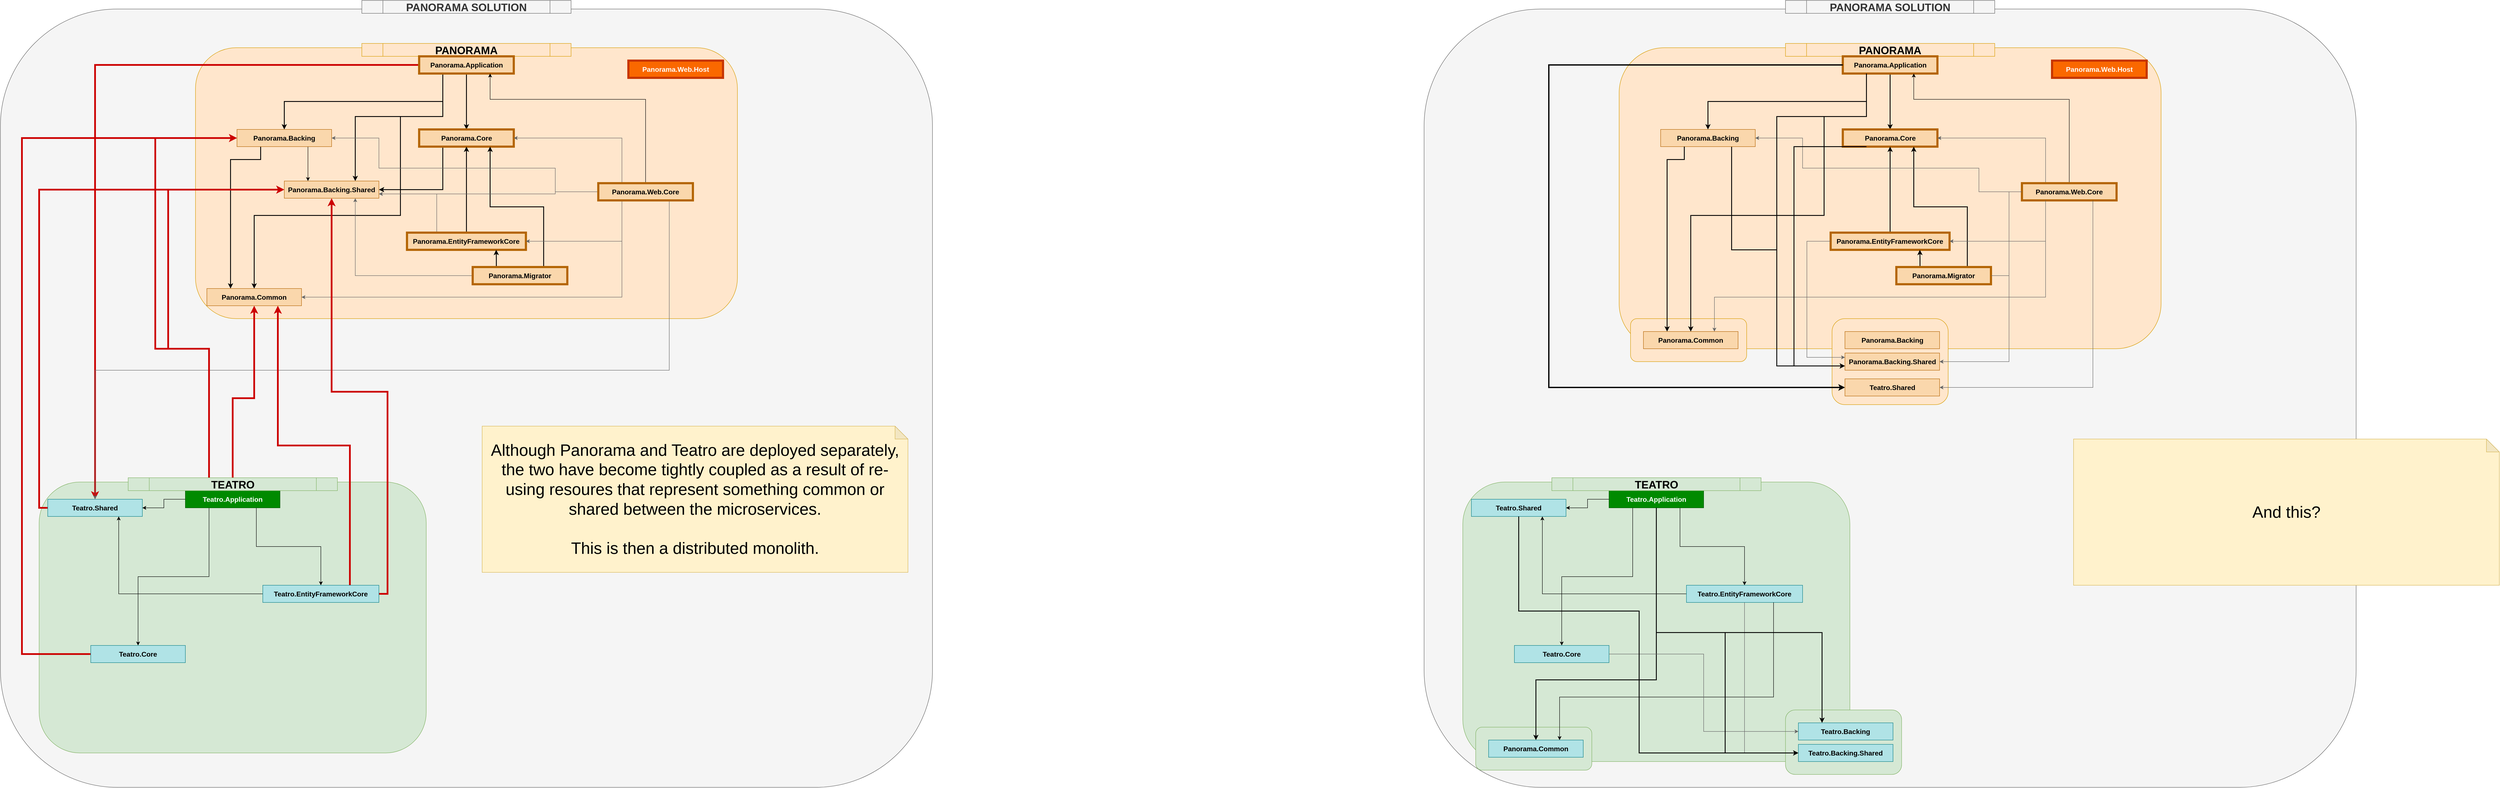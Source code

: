 <mxfile version="24.7.8">
  <diagram name="Page-1" id="P96NprGeWkTExEDmWorL">
    <mxGraphModel dx="1559" dy="1726" grid="1" gridSize="10" guides="1" tooltips="1" connect="1" arrows="1" fold="1" page="1" pageScale="1" pageWidth="1100" pageHeight="850" math="0" shadow="0">
      <root>
        <mxCell id="0" />
        <mxCell id="1" parent="0" />
        <mxCell id="_yPecB4wTw0sVIpXlPJB-9" value="" style="rounded=1;whiteSpace=wrap;html=1;fillColor=#f5f5f5;fontColor=#333333;strokeColor=#666666;" vertex="1" parent="1">
          <mxGeometry x="10" width="2167.02" height="1810" as="geometry" />
        </mxCell>
        <mxCell id="_yPecB4wTw0sVIpXlPJB-10" value="PANORAMA SOLUTION" style="shape=process;whiteSpace=wrap;html=1;backgroundOutline=1;fillColor=#f5f5f5;fontColor=#333333;strokeColor=#666666;fontStyle=1;fontSize=25;" vertex="1" parent="1">
          <mxGeometry x="850.26" y="-20" width="486.49" height="30" as="geometry" />
        </mxCell>
        <mxCell id="_yPecB4wTw0sVIpXlPJB-11" value="" style="rounded=1;whiteSpace=wrap;html=1;fillColor=#ffe6cc;strokeColor=#d79b00;" vertex="1" parent="1">
          <mxGeometry x="463.51" y="90" width="1260" height="630" as="geometry" />
        </mxCell>
        <mxCell id="_yPecB4wTw0sVIpXlPJB-12" value="" style="rounded=1;whiteSpace=wrap;html=1;fillColor=#d5e8d4;strokeColor=#82b366;" vertex="1" parent="1">
          <mxGeometry x="100" y="1100" width="900" height="630" as="geometry" />
        </mxCell>
        <mxCell id="_yPecB4wTw0sVIpXlPJB-14" value="PANORAMA" style="shape=process;whiteSpace=wrap;html=1;backgroundOutline=1;fillColor=#ffe6cc;strokeColor=#d79b00;fontStyle=1;fontSize=25;" vertex="1" parent="1">
          <mxGeometry x="850.26" y="80" width="486.49" height="30" as="geometry" />
        </mxCell>
        <mxCell id="_yPecB4wTw0sVIpXlPJB-24" style="edgeStyle=orthogonalEdgeStyle;rounded=0;orthogonalLoop=1;jettySize=auto;html=1;exitX=0.25;exitY=1;exitDx=0;exitDy=0;entryX=0.5;entryY=0;entryDx=0;entryDy=0;strokeWidth=2;" edge="1" parent="1" source="_yPecB4wTw0sVIpXlPJB-15" target="_yPecB4wTw0sVIpXlPJB-16">
          <mxGeometry relative="1" as="geometry" />
        </mxCell>
        <mxCell id="_yPecB4wTw0sVIpXlPJB-25" style="edgeStyle=orthogonalEdgeStyle;rounded=0;orthogonalLoop=1;jettySize=auto;html=1;exitX=0.25;exitY=1;exitDx=0;exitDy=0;entryX=0.75;entryY=0;entryDx=0;entryDy=0;strokeWidth=2;" edge="1" parent="1" source="_yPecB4wTw0sVIpXlPJB-15" target="_yPecB4wTw0sVIpXlPJB-17">
          <mxGeometry relative="1" as="geometry">
            <Array as="points">
              <mxPoint x="1039" y="250" />
              <mxPoint x="835" y="250" />
            </Array>
          </mxGeometry>
        </mxCell>
        <mxCell id="_yPecB4wTw0sVIpXlPJB-26" style="edgeStyle=orthogonalEdgeStyle;rounded=0;orthogonalLoop=1;jettySize=auto;html=1;exitX=0.5;exitY=1;exitDx=0;exitDy=0;strokeWidth=2;" edge="1" parent="1" source="_yPecB4wTw0sVIpXlPJB-15" target="_yPecB4wTw0sVIpXlPJB-19">
          <mxGeometry relative="1" as="geometry" />
        </mxCell>
        <mxCell id="_yPecB4wTw0sVIpXlPJB-27" style="edgeStyle=orthogonalEdgeStyle;rounded=0;orthogonalLoop=1;jettySize=auto;html=1;exitX=0.25;exitY=1;exitDx=0;exitDy=0;strokeWidth=2;" edge="1" parent="1" source="_yPecB4wTw0sVIpXlPJB-15" target="_yPecB4wTw0sVIpXlPJB-18">
          <mxGeometry relative="1" as="geometry">
            <Array as="points">
              <mxPoint x="1039" y="250" />
              <mxPoint x="940" y="250" />
              <mxPoint x="940" y="480" />
              <mxPoint x="600" y="480" />
            </Array>
          </mxGeometry>
        </mxCell>
        <mxCell id="_yPecB4wTw0sVIpXlPJB-34" style="edgeStyle=orthogonalEdgeStyle;rounded=0;orthogonalLoop=1;jettySize=auto;html=1;exitX=0;exitY=0.5;exitDx=0;exitDy=0;entryX=0.5;entryY=0;entryDx=0;entryDy=0;strokeColor=#CC0000;strokeWidth=4;" edge="1" parent="1" source="_yPecB4wTw0sVIpXlPJB-15" target="_yPecB4wTw0sVIpXlPJB-30">
          <mxGeometry relative="1" as="geometry" />
        </mxCell>
        <mxCell id="_yPecB4wTw0sVIpXlPJB-15" value="Panorama.Application" style="rounded=0;whiteSpace=wrap;html=1;fillColor=#fad7ac;strokeColor=#b46504;fontSize=16;fontStyle=1;strokeWidth=5;" vertex="1" parent="1">
          <mxGeometry x="983.51" y="110" width="220" height="40" as="geometry" />
        </mxCell>
        <mxCell id="_yPecB4wTw0sVIpXlPJB-35" style="edgeStyle=orthogonalEdgeStyle;rounded=0;orthogonalLoop=1;jettySize=auto;html=1;exitX=0.75;exitY=1;exitDx=0;exitDy=0;entryX=0.25;entryY=0;entryDx=0;entryDy=0;" edge="1" parent="1" source="_yPecB4wTw0sVIpXlPJB-16" target="_yPecB4wTw0sVIpXlPJB-17">
          <mxGeometry relative="1" as="geometry" />
        </mxCell>
        <mxCell id="_yPecB4wTw0sVIpXlPJB-36" style="edgeStyle=orthogonalEdgeStyle;rounded=0;orthogonalLoop=1;jettySize=auto;html=1;exitX=0.25;exitY=1;exitDx=0;exitDy=0;entryX=0.25;entryY=0;entryDx=0;entryDy=0;strokeWidth=2;" edge="1" parent="1" source="_yPecB4wTw0sVIpXlPJB-16" target="_yPecB4wTw0sVIpXlPJB-18">
          <mxGeometry relative="1" as="geometry">
            <Array as="points">
              <mxPoint x="615" y="350" />
              <mxPoint x="545" y="350" />
            </Array>
          </mxGeometry>
        </mxCell>
        <mxCell id="_yPecB4wTw0sVIpXlPJB-16" value="Panorama.Backing" style="rounded=0;whiteSpace=wrap;html=1;fillColor=#fad7ac;strokeColor=#b46504;fontSize=16;fontStyle=1" vertex="1" parent="1">
          <mxGeometry x="560" y="280" width="220" height="40" as="geometry" />
        </mxCell>
        <mxCell id="_yPecB4wTw0sVIpXlPJB-17" value="Panorama.Backing.Shared" style="rounded=0;whiteSpace=wrap;html=1;fillColor=#fad7ac;strokeColor=#b46504;fontSize=16;fontStyle=1" vertex="1" parent="1">
          <mxGeometry x="670" y="400" width="220" height="40" as="geometry" />
        </mxCell>
        <mxCell id="_yPecB4wTw0sVIpXlPJB-18" value="Panorama.Common" style="rounded=0;whiteSpace=wrap;html=1;fillColor=#fad7ac;strokeColor=#b46504;fontSize=16;fontStyle=1" vertex="1" parent="1">
          <mxGeometry x="490" y="650" width="220" height="40" as="geometry" />
        </mxCell>
        <mxCell id="_yPecB4wTw0sVIpXlPJB-37" style="edgeStyle=orthogonalEdgeStyle;rounded=0;orthogonalLoop=1;jettySize=auto;html=1;exitX=0.25;exitY=1;exitDx=0;exitDy=0;entryX=1;entryY=0.5;entryDx=0;entryDy=0;strokeColor=#000000;strokeWidth=2;" edge="1" parent="1" source="_yPecB4wTw0sVIpXlPJB-19" target="_yPecB4wTw0sVIpXlPJB-17">
          <mxGeometry relative="1" as="geometry" />
        </mxCell>
        <mxCell id="_yPecB4wTw0sVIpXlPJB-19" value="Panorama.Core" style="rounded=0;whiteSpace=wrap;html=1;fillColor=#fad7ac;strokeColor=#b46504;fontSize=16;fontStyle=1;strokeWidth=5;" vertex="1" parent="1">
          <mxGeometry x="983.51" y="280" width="220" height="40" as="geometry" />
        </mxCell>
        <mxCell id="_yPecB4wTw0sVIpXlPJB-38" style="edgeStyle=orthogonalEdgeStyle;rounded=0;orthogonalLoop=1;jettySize=auto;html=1;exitX=0.5;exitY=0;exitDx=0;exitDy=0;entryX=0.5;entryY=1;entryDx=0;entryDy=0;strokeWidth=2;" edge="1" parent="1" source="_yPecB4wTw0sVIpXlPJB-20" target="_yPecB4wTw0sVIpXlPJB-19">
          <mxGeometry relative="1" as="geometry" />
        </mxCell>
        <mxCell id="_yPecB4wTw0sVIpXlPJB-39" style="edgeStyle=orthogonalEdgeStyle;rounded=0;orthogonalLoop=1;jettySize=auto;html=1;exitX=0.25;exitY=0;exitDx=0;exitDy=0;entryX=1;entryY=0.75;entryDx=0;entryDy=0;strokeColor=#666666;" edge="1" parent="1" source="_yPecB4wTw0sVIpXlPJB-20" target="_yPecB4wTw0sVIpXlPJB-17">
          <mxGeometry relative="1" as="geometry" />
        </mxCell>
        <mxCell id="_yPecB4wTw0sVIpXlPJB-20" value="Panorama.EntityFrameworkCore" style="rounded=0;whiteSpace=wrap;html=1;fillColor=#fad7ac;strokeColor=#b46504;fontSize=16;fontStyle=1;strokeWidth=5;" vertex="1" parent="1">
          <mxGeometry x="955.26" y="520" width="276.49" height="40" as="geometry" />
        </mxCell>
        <mxCell id="_yPecB4wTw0sVIpXlPJB-40" style="edgeStyle=orthogonalEdgeStyle;rounded=0;orthogonalLoop=1;jettySize=auto;html=1;exitX=0.25;exitY=0;exitDx=0;exitDy=0;entryX=0.75;entryY=1;entryDx=0;entryDy=0;strokeWidth=2;" edge="1" parent="1" source="_yPecB4wTw0sVIpXlPJB-21" target="_yPecB4wTw0sVIpXlPJB-20">
          <mxGeometry relative="1" as="geometry" />
        </mxCell>
        <mxCell id="_yPecB4wTw0sVIpXlPJB-41" style="edgeStyle=orthogonalEdgeStyle;rounded=0;orthogonalLoop=1;jettySize=auto;html=1;exitX=0.75;exitY=0;exitDx=0;exitDy=0;entryX=0.75;entryY=1;entryDx=0;entryDy=0;strokeWidth=2;" edge="1" parent="1" source="_yPecB4wTw0sVIpXlPJB-21" target="_yPecB4wTw0sVIpXlPJB-19">
          <mxGeometry relative="1" as="geometry" />
        </mxCell>
        <mxCell id="_yPecB4wTw0sVIpXlPJB-42" style="edgeStyle=orthogonalEdgeStyle;rounded=0;orthogonalLoop=1;jettySize=auto;html=1;exitX=0;exitY=0.5;exitDx=0;exitDy=0;entryX=0.75;entryY=1;entryDx=0;entryDy=0;strokeColor=#666666;" edge="1" parent="1" source="_yPecB4wTw0sVIpXlPJB-21" target="_yPecB4wTw0sVIpXlPJB-17">
          <mxGeometry relative="1" as="geometry" />
        </mxCell>
        <mxCell id="_yPecB4wTw0sVIpXlPJB-21" value="Panorama.Migrator" style="rounded=0;whiteSpace=wrap;html=1;fillColor=#fad7ac;strokeColor=#b46504;fontSize=16;fontStyle=1;strokeWidth=5;" vertex="1" parent="1">
          <mxGeometry x="1108" y="600" width="220" height="40" as="geometry" />
        </mxCell>
        <mxCell id="_yPecB4wTw0sVIpXlPJB-43" style="edgeStyle=orthogonalEdgeStyle;rounded=0;orthogonalLoop=1;jettySize=auto;html=1;exitX=0.5;exitY=0;exitDx=0;exitDy=0;entryX=0.75;entryY=1;entryDx=0;entryDy=0;" edge="1" parent="1" source="_yPecB4wTw0sVIpXlPJB-22" target="_yPecB4wTw0sVIpXlPJB-15">
          <mxGeometry relative="1" as="geometry">
            <Array as="points">
              <mxPoint x="1510" y="210" />
              <mxPoint x="1149" y="210" />
            </Array>
          </mxGeometry>
        </mxCell>
        <mxCell id="_yPecB4wTw0sVIpXlPJB-44" style="edgeStyle=orthogonalEdgeStyle;rounded=0;orthogonalLoop=1;jettySize=auto;html=1;exitX=0;exitY=0.5;exitDx=0;exitDy=0;entryX=1;entryY=0.5;entryDx=0;entryDy=0;strokeColor=#666666;" edge="1" parent="1" source="_yPecB4wTw0sVIpXlPJB-22" target="_yPecB4wTw0sVIpXlPJB-16">
          <mxGeometry relative="1" as="geometry">
            <Array as="points">
              <mxPoint x="1300" y="425" />
              <mxPoint x="1300" y="370" />
              <mxPoint x="890" y="370" />
              <mxPoint x="890" y="300" />
            </Array>
          </mxGeometry>
        </mxCell>
        <mxCell id="_yPecB4wTw0sVIpXlPJB-45" style="edgeStyle=orthogonalEdgeStyle;rounded=0;orthogonalLoop=1;jettySize=auto;html=1;exitX=0;exitY=0.5;exitDx=0;exitDy=0;entryX=1;entryY=0.75;entryDx=0;entryDy=0;strokeColor=#666666;" edge="1" parent="1" source="_yPecB4wTw0sVIpXlPJB-22" target="_yPecB4wTw0sVIpXlPJB-17">
          <mxGeometry relative="1" as="geometry">
            <Array as="points">
              <mxPoint x="1300" y="425" />
              <mxPoint x="1300" y="430" />
            </Array>
          </mxGeometry>
        </mxCell>
        <mxCell id="_yPecB4wTw0sVIpXlPJB-46" style="edgeStyle=orthogonalEdgeStyle;rounded=0;orthogonalLoop=1;jettySize=auto;html=1;exitX=0.75;exitY=1;exitDx=0;exitDy=0;entryX=0.5;entryY=0;entryDx=0;entryDy=0;strokeColor=#666666;" edge="1" parent="1" source="_yPecB4wTw0sVIpXlPJB-22" target="_yPecB4wTw0sVIpXlPJB-30">
          <mxGeometry relative="1" as="geometry">
            <Array as="points">
              <mxPoint x="1565" y="840" />
              <mxPoint x="230" y="840" />
            </Array>
          </mxGeometry>
        </mxCell>
        <mxCell id="_yPecB4wTw0sVIpXlPJB-47" style="edgeStyle=orthogonalEdgeStyle;rounded=0;orthogonalLoop=1;jettySize=auto;html=1;exitX=0.25;exitY=0;exitDx=0;exitDy=0;entryX=1;entryY=0.5;entryDx=0;entryDy=0;strokeColor=#666666;" edge="1" parent="1" source="_yPecB4wTw0sVIpXlPJB-22" target="_yPecB4wTw0sVIpXlPJB-19">
          <mxGeometry relative="1" as="geometry" />
        </mxCell>
        <mxCell id="_yPecB4wTw0sVIpXlPJB-48" style="edgeStyle=orthogonalEdgeStyle;rounded=0;orthogonalLoop=1;jettySize=auto;html=1;exitX=0.25;exitY=1;exitDx=0;exitDy=0;entryX=1;entryY=0.5;entryDx=0;entryDy=0;strokeColor=#666666;" edge="1" parent="1" source="_yPecB4wTw0sVIpXlPJB-22" target="_yPecB4wTw0sVIpXlPJB-20">
          <mxGeometry relative="1" as="geometry" />
        </mxCell>
        <mxCell id="_yPecB4wTw0sVIpXlPJB-49" style="edgeStyle=orthogonalEdgeStyle;rounded=0;orthogonalLoop=1;jettySize=auto;html=1;exitX=0.25;exitY=1;exitDx=0;exitDy=0;entryX=1;entryY=0.5;entryDx=0;entryDy=0;strokeColor=#666666;" edge="1" parent="1" source="_yPecB4wTw0sVIpXlPJB-22" target="_yPecB4wTw0sVIpXlPJB-18">
          <mxGeometry relative="1" as="geometry" />
        </mxCell>
        <mxCell id="_yPecB4wTw0sVIpXlPJB-22" value="Panorama.Web.Core" style="rounded=0;whiteSpace=wrap;html=1;fillColor=#fad7ac;strokeColor=#b46504;fontSize=16;fontStyle=1;strokeWidth=5;" vertex="1" parent="1">
          <mxGeometry x="1400" y="405" width="220" height="40" as="geometry" />
        </mxCell>
        <mxCell id="_yPecB4wTw0sVIpXlPJB-23" value="Panorama.Web.Host" style="rounded=0;whiteSpace=wrap;html=1;fillColor=#fa6800;strokeColor=#C73500;fontSize=16;fontStyle=1;strokeWidth=5;fontColor=#FFFFFF;" vertex="1" parent="1">
          <mxGeometry x="1470" y="120" width="220" height="40" as="geometry" />
        </mxCell>
        <mxCell id="_yPecB4wTw0sVIpXlPJB-51" style="edgeStyle=orthogonalEdgeStyle;rounded=0;orthogonalLoop=1;jettySize=auto;html=1;exitX=0.25;exitY=0;exitDx=0;exitDy=0;entryX=0;entryY=0.5;entryDx=0;entryDy=0;strokeColor=#CC0000;strokeWidth=4;" edge="1" parent="1" source="_yPecB4wTw0sVIpXlPJB-28" target="_yPecB4wTw0sVIpXlPJB-16">
          <mxGeometry relative="1" as="geometry">
            <Array as="points">
              <mxPoint x="495" y="790" />
              <mxPoint x="370" y="790" />
              <mxPoint x="370" y="300" />
            </Array>
          </mxGeometry>
        </mxCell>
        <mxCell id="_yPecB4wTw0sVIpXlPJB-52" style="edgeStyle=orthogonalEdgeStyle;rounded=0;orthogonalLoop=1;jettySize=auto;html=1;exitX=0.5;exitY=0;exitDx=0;exitDy=0;strokeColor=#CC0000;strokeWidth=4;" edge="1" parent="1" source="_yPecB4wTw0sVIpXlPJB-28" target="_yPecB4wTw0sVIpXlPJB-18">
          <mxGeometry relative="1" as="geometry" />
        </mxCell>
        <mxCell id="_yPecB4wTw0sVIpXlPJB-53" style="edgeStyle=orthogonalEdgeStyle;rounded=0;orthogonalLoop=1;jettySize=auto;html=1;exitX=0.25;exitY=0;exitDx=0;exitDy=0;entryX=0;entryY=0.5;entryDx=0;entryDy=0;strokeColor=#CC0000;strokeWidth=4;" edge="1" parent="1" source="_yPecB4wTw0sVIpXlPJB-28" target="_yPecB4wTw0sVIpXlPJB-17">
          <mxGeometry relative="1" as="geometry">
            <Array as="points">
              <mxPoint x="495" y="790" />
              <mxPoint x="400" y="790" />
              <mxPoint x="400" y="420" />
            </Array>
          </mxGeometry>
        </mxCell>
        <mxCell id="_yPecB4wTw0sVIpXlPJB-54" style="edgeStyle=orthogonalEdgeStyle;rounded=0;orthogonalLoop=1;jettySize=auto;html=1;exitX=0;exitY=0.5;exitDx=0;exitDy=0;" edge="1" parent="1" source="_yPecB4wTw0sVIpXlPJB-28" target="_yPecB4wTw0sVIpXlPJB-30">
          <mxGeometry relative="1" as="geometry" />
        </mxCell>
        <mxCell id="_yPecB4wTw0sVIpXlPJB-55" style="edgeStyle=orthogonalEdgeStyle;rounded=0;orthogonalLoop=1;jettySize=auto;html=1;exitX=0.25;exitY=1;exitDx=0;exitDy=0;" edge="1" parent="1" source="_yPecB4wTw0sVIpXlPJB-28" target="_yPecB4wTw0sVIpXlPJB-31">
          <mxGeometry relative="1" as="geometry" />
        </mxCell>
        <mxCell id="_yPecB4wTw0sVIpXlPJB-56" style="edgeStyle=orthogonalEdgeStyle;rounded=0;orthogonalLoop=1;jettySize=auto;html=1;exitX=0.75;exitY=1;exitDx=0;exitDy=0;entryX=0.5;entryY=0;entryDx=0;entryDy=0;" edge="1" parent="1" source="_yPecB4wTw0sVIpXlPJB-28" target="_yPecB4wTw0sVIpXlPJB-32">
          <mxGeometry relative="1" as="geometry" />
        </mxCell>
        <mxCell id="_yPecB4wTw0sVIpXlPJB-28" value="Teatro.Application" style="rounded=0;whiteSpace=wrap;html=1;fillColor=#008a00;strokeColor=#005700;fontSize=16;fontStyle=1;fontColor=#ffffff;" vertex="1" parent="1">
          <mxGeometry x="440" y="1120" width="220" height="40" as="geometry" />
        </mxCell>
        <mxCell id="_yPecB4wTw0sVIpXlPJB-29" value="TEATRO" style="shape=process;whiteSpace=wrap;html=1;backgroundOutline=1;fillColor=#d5e8d4;strokeColor=#82b366;fontStyle=1;fontSize=25;" vertex="1" parent="1">
          <mxGeometry x="307" y="1090" width="486.49" height="30" as="geometry" />
        </mxCell>
        <mxCell id="_yPecB4wTw0sVIpXlPJB-63" style="edgeStyle=orthogonalEdgeStyle;rounded=0;orthogonalLoop=1;jettySize=auto;html=1;exitX=0;exitY=0.5;exitDx=0;exitDy=0;entryX=0;entryY=0.5;entryDx=0;entryDy=0;strokeColor=#CC0000;strokeWidth=4;" edge="1" parent="1" source="_yPecB4wTw0sVIpXlPJB-30" target="_yPecB4wTw0sVIpXlPJB-17">
          <mxGeometry relative="1" as="geometry" />
        </mxCell>
        <mxCell id="_yPecB4wTw0sVIpXlPJB-30" value="Teatro.Shared" style="rounded=0;whiteSpace=wrap;html=1;fillColor=#b0e3e6;strokeColor=#0e8088;fontSize=16;fontStyle=1;" vertex="1" parent="1">
          <mxGeometry x="120" y="1140" width="220" height="40" as="geometry" />
        </mxCell>
        <mxCell id="_yPecB4wTw0sVIpXlPJB-57" style="edgeStyle=orthogonalEdgeStyle;rounded=0;orthogonalLoop=1;jettySize=auto;html=1;exitX=0;exitY=0.5;exitDx=0;exitDy=0;entryX=0;entryY=0.5;entryDx=0;entryDy=0;strokeColor=#CC0000;strokeWidth=4;" edge="1" parent="1" source="_yPecB4wTw0sVIpXlPJB-31" target="_yPecB4wTw0sVIpXlPJB-16">
          <mxGeometry relative="1" as="geometry">
            <Array as="points">
              <mxPoint x="60" y="1500" />
              <mxPoint x="60" y="300" />
            </Array>
          </mxGeometry>
        </mxCell>
        <mxCell id="_yPecB4wTw0sVIpXlPJB-31" value="Teatro.Core" style="rounded=0;whiteSpace=wrap;html=1;fillColor=#b0e3e6;strokeColor=#0e8088;fontSize=16;fontStyle=1;" vertex="1" parent="1">
          <mxGeometry x="220" y="1480" width="220" height="40" as="geometry" />
        </mxCell>
        <mxCell id="_yPecB4wTw0sVIpXlPJB-60" style="edgeStyle=orthogonalEdgeStyle;rounded=0;orthogonalLoop=1;jettySize=auto;html=1;exitX=1;exitY=0.5;exitDx=0;exitDy=0;entryX=0.5;entryY=1;entryDx=0;entryDy=0;strokeColor=#CC0000;strokeWidth=4;" edge="1" parent="1" source="_yPecB4wTw0sVIpXlPJB-32" target="_yPecB4wTw0sVIpXlPJB-17">
          <mxGeometry relative="1" as="geometry" />
        </mxCell>
        <mxCell id="_yPecB4wTw0sVIpXlPJB-61" style="edgeStyle=orthogonalEdgeStyle;rounded=0;orthogonalLoop=1;jettySize=auto;html=1;exitX=0.75;exitY=0;exitDx=0;exitDy=0;entryX=0.75;entryY=1;entryDx=0;entryDy=0;strokeWidth=4;strokeColor=#CC0000;" edge="1" parent="1" source="_yPecB4wTw0sVIpXlPJB-32" target="_yPecB4wTw0sVIpXlPJB-18">
          <mxGeometry relative="1" as="geometry" />
        </mxCell>
        <mxCell id="_yPecB4wTw0sVIpXlPJB-62" style="edgeStyle=orthogonalEdgeStyle;rounded=0;orthogonalLoop=1;jettySize=auto;html=1;exitX=0;exitY=0.5;exitDx=0;exitDy=0;entryX=0.75;entryY=1;entryDx=0;entryDy=0;" edge="1" parent="1" source="_yPecB4wTw0sVIpXlPJB-32" target="_yPecB4wTw0sVIpXlPJB-30">
          <mxGeometry relative="1" as="geometry" />
        </mxCell>
        <mxCell id="_yPecB4wTw0sVIpXlPJB-32" value="Teatro.EntityFrameworkCore" style="rounded=0;whiteSpace=wrap;html=1;fillColor=#b0e3e6;strokeColor=#0e8088;fontSize=16;fontStyle=1;" vertex="1" parent="1">
          <mxGeometry x="620" y="1340" width="270" height="40" as="geometry" />
        </mxCell>
        <mxCell id="_yPecB4wTw0sVIpXlPJB-64" value="Although Panorama and Teatro are deployed separately, the two have become tightly coupled as a result of re-using resoures that represent something common or shared between the microservices.&lt;div&gt;&lt;br&gt;&lt;/div&gt;&lt;div&gt;This is then a distributed monolith.&lt;/div&gt;" style="shape=note;whiteSpace=wrap;html=1;backgroundOutline=1;darkOpacity=0.05;fontSize=38;fillColor=#fff2cc;strokeColor=#d6b656;" vertex="1" parent="1">
          <mxGeometry x="1130" y="970" width="990" height="340" as="geometry" />
        </mxCell>
        <mxCell id="_yPecB4wTw0sVIpXlPJB-65" value="" style="rounded=1;whiteSpace=wrap;html=1;fillColor=#f5f5f5;fontColor=#333333;strokeColor=#666666;" vertex="1" parent="1">
          <mxGeometry x="3320" width="2167.02" height="1810" as="geometry" />
        </mxCell>
        <mxCell id="_yPecB4wTw0sVIpXlPJB-66" value="PANORAMA SOLUTION" style="shape=process;whiteSpace=wrap;html=1;backgroundOutline=1;fillColor=#f5f5f5;fontColor=#333333;strokeColor=#666666;fontStyle=1;fontSize=25;" vertex="1" parent="1">
          <mxGeometry x="4160.26" y="-20" width="486.49" height="30" as="geometry" />
        </mxCell>
        <mxCell id="_yPecB4wTw0sVIpXlPJB-67" value="" style="rounded=1;whiteSpace=wrap;html=1;fillColor=#ffe6cc;strokeColor=#d79b00;" vertex="1" parent="1">
          <mxGeometry x="3773.51" y="90" width="1260" height="700" as="geometry" />
        </mxCell>
        <mxCell id="_yPecB4wTw0sVIpXlPJB-68" value="" style="rounded=1;whiteSpace=wrap;html=1;fillColor=#d5e8d4;strokeColor=#82b366;" vertex="1" parent="1">
          <mxGeometry x="3410" y="1100" width="900" height="650" as="geometry" />
        </mxCell>
        <mxCell id="_yPecB4wTw0sVIpXlPJB-69" value="PANORAMA" style="shape=process;whiteSpace=wrap;html=1;backgroundOutline=1;fillColor=#ffe6cc;strokeColor=#d79b00;fontStyle=1;fontSize=25;" vertex="1" parent="1">
          <mxGeometry x="4160.26" y="80" width="486.49" height="30" as="geometry" />
        </mxCell>
        <mxCell id="_yPecB4wTw0sVIpXlPJB-70" style="edgeStyle=orthogonalEdgeStyle;rounded=0;orthogonalLoop=1;jettySize=auto;html=1;exitX=0.25;exitY=1;exitDx=0;exitDy=0;entryX=0.5;entryY=0;entryDx=0;entryDy=0;strokeWidth=2;" edge="1" parent="1" source="_yPecB4wTw0sVIpXlPJB-75" target="_yPecB4wTw0sVIpXlPJB-78">
          <mxGeometry relative="1" as="geometry" />
        </mxCell>
        <mxCell id="_yPecB4wTw0sVIpXlPJB-72" style="edgeStyle=orthogonalEdgeStyle;rounded=0;orthogonalLoop=1;jettySize=auto;html=1;exitX=0.5;exitY=1;exitDx=0;exitDy=0;strokeWidth=2;" edge="1" parent="1" source="_yPecB4wTw0sVIpXlPJB-75" target="_yPecB4wTw0sVIpXlPJB-82">
          <mxGeometry relative="1" as="geometry" />
        </mxCell>
        <mxCell id="_yPecB4wTw0sVIpXlPJB-75" value="Panorama.Application" style="rounded=0;whiteSpace=wrap;html=1;fillColor=#fad7ac;strokeColor=#b46504;fontSize=16;fontStyle=1;strokeWidth=5;" vertex="1" parent="1">
          <mxGeometry x="4293.51" y="110" width="220" height="40" as="geometry" />
        </mxCell>
        <mxCell id="_yPecB4wTw0sVIpXlPJB-76" style="edgeStyle=orthogonalEdgeStyle;rounded=0;orthogonalLoop=1;jettySize=auto;html=1;exitX=0.75;exitY=1;exitDx=0;exitDy=0;entryX=0;entryY=0.75;entryDx=0;entryDy=0;strokeWidth=2;" edge="1" parent="1" source="_yPecB4wTw0sVIpXlPJB-78" target="_yPecB4wTw0sVIpXlPJB-79">
          <mxGeometry relative="1" as="geometry">
            <mxPoint x="4290" y="810" as="targetPoint" />
            <Array as="points">
              <mxPoint x="4035" y="560" />
              <mxPoint x="4140" y="560" />
              <mxPoint x="4140" y="830" />
            </Array>
          </mxGeometry>
        </mxCell>
        <mxCell id="_yPecB4wTw0sVIpXlPJB-78" value="Panorama.Backing" style="rounded=0;whiteSpace=wrap;html=1;fillColor=#fad7ac;strokeColor=#b46504;fontSize=16;fontStyle=1" vertex="1" parent="1">
          <mxGeometry x="3870" y="280" width="220" height="40" as="geometry" />
        </mxCell>
        <mxCell id="_yPecB4wTw0sVIpXlPJB-82" value="Panorama.Core" style="rounded=0;whiteSpace=wrap;html=1;fillColor=#fad7ac;strokeColor=#b46504;fontSize=16;fontStyle=1;strokeWidth=5;" vertex="1" parent="1">
          <mxGeometry x="4293.51" y="280" width="220" height="40" as="geometry" />
        </mxCell>
        <mxCell id="_yPecB4wTw0sVIpXlPJB-83" style="edgeStyle=orthogonalEdgeStyle;rounded=0;orthogonalLoop=1;jettySize=auto;html=1;exitX=0.5;exitY=0;exitDx=0;exitDy=0;entryX=0.5;entryY=1;entryDx=0;entryDy=0;strokeWidth=2;" edge="1" parent="1" source="_yPecB4wTw0sVIpXlPJB-85" target="_yPecB4wTw0sVIpXlPJB-82">
          <mxGeometry relative="1" as="geometry" />
        </mxCell>
        <mxCell id="_yPecB4wTw0sVIpXlPJB-85" value="Panorama.EntityFrameworkCore" style="rounded=0;whiteSpace=wrap;html=1;fillColor=#fad7ac;strokeColor=#b46504;fontSize=16;fontStyle=1;strokeWidth=5;" vertex="1" parent="1">
          <mxGeometry x="4265.26" y="520" width="276.49" height="40" as="geometry" />
        </mxCell>
        <mxCell id="_yPecB4wTw0sVIpXlPJB-86" style="edgeStyle=orthogonalEdgeStyle;rounded=0;orthogonalLoop=1;jettySize=auto;html=1;exitX=0.25;exitY=0;exitDx=0;exitDy=0;entryX=0.75;entryY=1;entryDx=0;entryDy=0;strokeWidth=2;" edge="1" parent="1" source="_yPecB4wTw0sVIpXlPJB-89" target="_yPecB4wTw0sVIpXlPJB-85">
          <mxGeometry relative="1" as="geometry" />
        </mxCell>
        <mxCell id="_yPecB4wTw0sVIpXlPJB-87" style="edgeStyle=orthogonalEdgeStyle;rounded=0;orthogonalLoop=1;jettySize=auto;html=1;exitX=0.75;exitY=0;exitDx=0;exitDy=0;entryX=0.75;entryY=1;entryDx=0;entryDy=0;strokeWidth=2;" edge="1" parent="1" source="_yPecB4wTw0sVIpXlPJB-89" target="_yPecB4wTw0sVIpXlPJB-82">
          <mxGeometry relative="1" as="geometry" />
        </mxCell>
        <mxCell id="_yPecB4wTw0sVIpXlPJB-89" value="Panorama.Migrator" style="rounded=0;whiteSpace=wrap;html=1;fillColor=#fad7ac;strokeColor=#b46504;fontSize=16;fontStyle=1;strokeWidth=5;" vertex="1" parent="1">
          <mxGeometry x="4418" y="600" width="220" height="40" as="geometry" />
        </mxCell>
        <mxCell id="_yPecB4wTw0sVIpXlPJB-90" style="edgeStyle=orthogonalEdgeStyle;rounded=0;orthogonalLoop=1;jettySize=auto;html=1;exitX=0.5;exitY=0;exitDx=0;exitDy=0;entryX=0.75;entryY=1;entryDx=0;entryDy=0;" edge="1" parent="1" source="_yPecB4wTw0sVIpXlPJB-97" target="_yPecB4wTw0sVIpXlPJB-75">
          <mxGeometry relative="1" as="geometry">
            <Array as="points">
              <mxPoint x="4820" y="210" />
              <mxPoint x="4459" y="210" />
            </Array>
          </mxGeometry>
        </mxCell>
        <mxCell id="_yPecB4wTw0sVIpXlPJB-91" style="edgeStyle=orthogonalEdgeStyle;rounded=0;orthogonalLoop=1;jettySize=auto;html=1;exitX=0;exitY=0.5;exitDx=0;exitDy=0;entryX=1;entryY=0.5;entryDx=0;entryDy=0;strokeColor=#666666;" edge="1" parent="1" source="_yPecB4wTw0sVIpXlPJB-97" target="_yPecB4wTw0sVIpXlPJB-78">
          <mxGeometry relative="1" as="geometry">
            <Array as="points">
              <mxPoint x="4610" y="425" />
              <mxPoint x="4610" y="370" />
              <mxPoint x="4200" y="370" />
              <mxPoint x="4200" y="300" />
            </Array>
          </mxGeometry>
        </mxCell>
        <mxCell id="_yPecB4wTw0sVIpXlPJB-94" style="edgeStyle=orthogonalEdgeStyle;rounded=0;orthogonalLoop=1;jettySize=auto;html=1;exitX=0.25;exitY=0;exitDx=0;exitDy=0;entryX=1;entryY=0.5;entryDx=0;entryDy=0;strokeColor=#666666;" edge="1" parent="1" source="_yPecB4wTw0sVIpXlPJB-97" target="_yPecB4wTw0sVIpXlPJB-82">
          <mxGeometry relative="1" as="geometry" />
        </mxCell>
        <mxCell id="_yPecB4wTw0sVIpXlPJB-95" style="edgeStyle=orthogonalEdgeStyle;rounded=0;orthogonalLoop=1;jettySize=auto;html=1;exitX=0.25;exitY=1;exitDx=0;exitDy=0;entryX=1;entryY=0.5;entryDx=0;entryDy=0;strokeColor=#666666;" edge="1" parent="1" source="_yPecB4wTw0sVIpXlPJB-97" target="_yPecB4wTw0sVIpXlPJB-85">
          <mxGeometry relative="1" as="geometry" />
        </mxCell>
        <mxCell id="_yPecB4wTw0sVIpXlPJB-97" value="Panorama.Web.Core" style="rounded=0;whiteSpace=wrap;html=1;fillColor=#fad7ac;strokeColor=#b46504;fontSize=16;fontStyle=1;strokeWidth=5;" vertex="1" parent="1">
          <mxGeometry x="4710" y="405" width="220" height="40" as="geometry" />
        </mxCell>
        <mxCell id="_yPecB4wTw0sVIpXlPJB-98" value="Panorama.Web.Host" style="rounded=0;whiteSpace=wrap;html=1;fillColor=#fa6800;strokeColor=#C73500;fontSize=16;fontStyle=1;strokeWidth=5;fontColor=#FFFFFF;" vertex="1" parent="1">
          <mxGeometry x="4780" y="120" width="220" height="40" as="geometry" />
        </mxCell>
        <mxCell id="_yPecB4wTw0sVIpXlPJB-102" style="edgeStyle=orthogonalEdgeStyle;rounded=0;orthogonalLoop=1;jettySize=auto;html=1;exitX=0;exitY=0.5;exitDx=0;exitDy=0;" edge="1" parent="1" source="_yPecB4wTw0sVIpXlPJB-105" target="_yPecB4wTw0sVIpXlPJB-108">
          <mxGeometry relative="1" as="geometry" />
        </mxCell>
        <mxCell id="_yPecB4wTw0sVIpXlPJB-103" style="edgeStyle=orthogonalEdgeStyle;rounded=0;orthogonalLoop=1;jettySize=auto;html=1;exitX=0.25;exitY=1;exitDx=0;exitDy=0;" edge="1" parent="1" source="_yPecB4wTw0sVIpXlPJB-105" target="_yPecB4wTw0sVIpXlPJB-110">
          <mxGeometry relative="1" as="geometry" />
        </mxCell>
        <mxCell id="_yPecB4wTw0sVIpXlPJB-104" style="edgeStyle=orthogonalEdgeStyle;rounded=0;orthogonalLoop=1;jettySize=auto;html=1;exitX=0.75;exitY=1;exitDx=0;exitDy=0;entryX=0.5;entryY=0;entryDx=0;entryDy=0;" edge="1" parent="1" source="_yPecB4wTw0sVIpXlPJB-105" target="_yPecB4wTw0sVIpXlPJB-114">
          <mxGeometry relative="1" as="geometry" />
        </mxCell>
        <mxCell id="_yPecB4wTw0sVIpXlPJB-105" value="Teatro.Application" style="rounded=0;whiteSpace=wrap;html=1;fillColor=#008a00;strokeColor=#005700;fontSize=16;fontStyle=1;fontColor=#ffffff;" vertex="1" parent="1">
          <mxGeometry x="3750" y="1120" width="220" height="40" as="geometry" />
        </mxCell>
        <mxCell id="_yPecB4wTw0sVIpXlPJB-106" value="TEATRO" style="shape=process;whiteSpace=wrap;html=1;backgroundOutline=1;fillColor=#d5e8d4;strokeColor=#82b366;fontStyle=1;fontSize=25;" vertex="1" parent="1">
          <mxGeometry x="3617" y="1090" width="486.49" height="30" as="geometry" />
        </mxCell>
        <mxCell id="_yPecB4wTw0sVIpXlPJB-108" value="Teatro.Shared" style="rounded=0;whiteSpace=wrap;html=1;fillColor=#b0e3e6;strokeColor=#0e8088;fontSize=16;fontStyle=1;" vertex="1" parent="1">
          <mxGeometry x="3430" y="1140" width="220" height="40" as="geometry" />
        </mxCell>
        <mxCell id="_yPecB4wTw0sVIpXlPJB-110" value="Teatro.Core" style="rounded=0;whiteSpace=wrap;html=1;fillColor=#b0e3e6;strokeColor=#0e8088;fontSize=16;fontStyle=1;" vertex="1" parent="1">
          <mxGeometry x="3530" y="1480" width="220" height="40" as="geometry" />
        </mxCell>
        <mxCell id="_yPecB4wTw0sVIpXlPJB-113" style="edgeStyle=orthogonalEdgeStyle;rounded=0;orthogonalLoop=1;jettySize=auto;html=1;exitX=0;exitY=0.5;exitDx=0;exitDy=0;entryX=0.75;entryY=1;entryDx=0;entryDy=0;" edge="1" parent="1" source="_yPecB4wTw0sVIpXlPJB-114" target="_yPecB4wTw0sVIpXlPJB-108">
          <mxGeometry relative="1" as="geometry" />
        </mxCell>
        <mxCell id="_yPecB4wTw0sVIpXlPJB-114" value="Teatro.EntityFrameworkCore" style="rounded=0;whiteSpace=wrap;html=1;fillColor=#b0e3e6;strokeColor=#0e8088;fontSize=16;fontStyle=1;" vertex="1" parent="1">
          <mxGeometry x="3930" y="1340" width="270" height="40" as="geometry" />
        </mxCell>
        <mxCell id="_yPecB4wTw0sVIpXlPJB-115" value="And this?" style="shape=note;whiteSpace=wrap;html=1;backgroundOutline=1;darkOpacity=0.05;fontSize=38;fillColor=#fff2cc;strokeColor=#d6b656;" vertex="1" parent="1">
          <mxGeometry x="4830" y="1000" width="990" height="340" as="geometry" />
        </mxCell>
        <mxCell id="_yPecB4wTw0sVIpXlPJB-118" value="" style="rounded=1;whiteSpace=wrap;html=1;fillColor=#ffe6cc;strokeColor=#d79b00;" vertex="1" parent="1">
          <mxGeometry x="3800" y="720" width="270" height="100" as="geometry" />
        </mxCell>
        <mxCell id="_yPecB4wTw0sVIpXlPJB-116" value="Panorama.Common" style="rounded=0;whiteSpace=wrap;html=1;fillColor=#fad7ac;strokeColor=#b46504;fontSize=16;fontStyle=1" vertex="1" parent="1">
          <mxGeometry x="3830" y="750" width="220" height="40" as="geometry" />
        </mxCell>
        <mxCell id="_yPecB4wTw0sVIpXlPJB-121" value="" style="rounded=1;whiteSpace=wrap;html=1;fillColor=#d5e8d4;strokeColor=#82b366;" vertex="1" parent="1">
          <mxGeometry x="3440" y="1670" width="270" height="100" as="geometry" />
        </mxCell>
        <mxCell id="_yPecB4wTw0sVIpXlPJB-122" value="Panorama.Common" style="rounded=0;whiteSpace=wrap;html=1;fillColor=#b0e3e6;strokeColor=#0e8088;fontSize=16;fontStyle=1" vertex="1" parent="1">
          <mxGeometry x="3470" y="1700" width="220" height="40" as="geometry" />
        </mxCell>
        <mxCell id="_yPecB4wTw0sVIpXlPJB-77" style="edgeStyle=orthogonalEdgeStyle;rounded=0;orthogonalLoop=1;jettySize=auto;html=1;exitX=0.25;exitY=1;exitDx=0;exitDy=0;entryX=0.25;entryY=0;entryDx=0;entryDy=0;strokeWidth=2;" edge="1" parent="1" source="_yPecB4wTw0sVIpXlPJB-78" target="_yPecB4wTw0sVIpXlPJB-116">
          <mxGeometry relative="1" as="geometry">
            <Array as="points">
              <mxPoint x="3925" y="350" />
              <mxPoint x="3885" y="350" />
            </Array>
          </mxGeometry>
        </mxCell>
        <mxCell id="_yPecB4wTw0sVIpXlPJB-73" style="edgeStyle=orthogonalEdgeStyle;rounded=0;orthogonalLoop=1;jettySize=auto;html=1;exitX=0.25;exitY=1;exitDx=0;exitDy=0;strokeWidth=2;entryX=0.5;entryY=0;entryDx=0;entryDy=0;" edge="1" parent="1" source="_yPecB4wTw0sVIpXlPJB-75" target="_yPecB4wTw0sVIpXlPJB-116">
          <mxGeometry relative="1" as="geometry">
            <Array as="points">
              <mxPoint x="4349" y="250" />
              <mxPoint x="4250" y="250" />
              <mxPoint x="4250" y="480" />
              <mxPoint x="3940" y="480" />
            </Array>
            <mxPoint x="3180" y="740" as="targetPoint" />
          </mxGeometry>
        </mxCell>
        <mxCell id="_yPecB4wTw0sVIpXlPJB-96" style="edgeStyle=orthogonalEdgeStyle;rounded=0;orthogonalLoop=1;jettySize=auto;html=1;exitX=0.25;exitY=1;exitDx=0;exitDy=0;strokeColor=#666666;entryX=0.75;entryY=0;entryDx=0;entryDy=0;" edge="1" parent="1" source="_yPecB4wTw0sVIpXlPJB-97" target="_yPecB4wTw0sVIpXlPJB-116">
          <mxGeometry relative="1" as="geometry">
            <Array as="points">
              <mxPoint x="4765" y="670" />
              <mxPoint x="3995" y="670" />
            </Array>
          </mxGeometry>
        </mxCell>
        <mxCell id="_yPecB4wTw0sVIpXlPJB-100" style="edgeStyle=orthogonalEdgeStyle;rounded=0;orthogonalLoop=1;jettySize=auto;html=1;exitX=0.5;exitY=1;exitDx=0;exitDy=0;strokeColor=#000000;strokeWidth=2;entryX=0.5;entryY=0;entryDx=0;entryDy=0;" edge="1" parent="1" source="_yPecB4wTw0sVIpXlPJB-105" target="_yPecB4wTw0sVIpXlPJB-122">
          <mxGeometry relative="1" as="geometry">
            <Array as="points">
              <mxPoint x="3860" y="1560" />
              <mxPoint x="3580" y="1560" />
            </Array>
          </mxGeometry>
        </mxCell>
        <mxCell id="_yPecB4wTw0sVIpXlPJB-112" style="edgeStyle=orthogonalEdgeStyle;rounded=0;orthogonalLoop=1;jettySize=auto;html=1;exitX=0.75;exitY=1;exitDx=0;exitDy=0;entryX=0.75;entryY=0;entryDx=0;entryDy=0;strokeWidth=1;strokeColor=#000000;" edge="1" parent="1" source="_yPecB4wTw0sVIpXlPJB-114" target="_yPecB4wTw0sVIpXlPJB-122">
          <mxGeometry relative="1" as="geometry">
            <Array as="points">
              <mxPoint x="4132" y="1600" />
              <mxPoint x="3635" y="1600" />
            </Array>
          </mxGeometry>
        </mxCell>
        <mxCell id="_yPecB4wTw0sVIpXlPJB-125" value="" style="rounded=1;whiteSpace=wrap;html=1;fillColor=#ffe6cc;strokeColor=#d79b00;" vertex="1" parent="1">
          <mxGeometry x="4268.51" y="720" width="270" height="200" as="geometry" />
        </mxCell>
        <mxCell id="_yPecB4wTw0sVIpXlPJB-126" value="Panorama.Backing" style="rounded=0;whiteSpace=wrap;html=1;fillColor=#fad7ac;strokeColor=#b46504;fontSize=16;fontStyle=1" vertex="1" parent="1">
          <mxGeometry x="4298.51" y="750" width="220" height="40" as="geometry" />
        </mxCell>
        <mxCell id="_yPecB4wTw0sVIpXlPJB-127" value="Teatro.Shared" style="rounded=0;whiteSpace=wrap;html=1;fillColor=#fad7ac;strokeColor=#b46504;fontSize=16;fontStyle=1" vertex="1" parent="1">
          <mxGeometry x="4298.51" y="860" width="220" height="40" as="geometry" />
        </mxCell>
        <mxCell id="_yPecB4wTw0sVIpXlPJB-93" style="edgeStyle=orthogonalEdgeStyle;rounded=0;orthogonalLoop=1;jettySize=auto;html=1;exitX=0.75;exitY=1;exitDx=0;exitDy=0;entryX=1;entryY=0.5;entryDx=0;entryDy=0;strokeColor=#666666;" edge="1" parent="1" source="_yPecB4wTw0sVIpXlPJB-97" target="_yPecB4wTw0sVIpXlPJB-127">
          <mxGeometry relative="1" as="geometry">
            <Array as="points">
              <mxPoint x="4875" y="880" />
            </Array>
          </mxGeometry>
        </mxCell>
        <mxCell id="_yPecB4wTw0sVIpXlPJB-128" value="" style="rounded=1;whiteSpace=wrap;html=1;fillColor=#d5e8d4;strokeColor=#82b366;" vertex="1" parent="1">
          <mxGeometry x="4160.26" y="1630" width="270" height="150" as="geometry" />
        </mxCell>
        <mxCell id="_yPecB4wTw0sVIpXlPJB-129" value="Teatro.Backing" style="rounded=0;whiteSpace=wrap;html=1;fillColor=#b0e3e6;strokeColor=#0e8088;fontSize=16;fontStyle=1" vertex="1" parent="1">
          <mxGeometry x="4190.26" y="1660" width="220" height="40" as="geometry" />
        </mxCell>
        <mxCell id="_yPecB4wTw0sVIpXlPJB-130" value="Teatro.Backing.Shared" style="rounded=0;whiteSpace=wrap;html=1;fillColor=#b0e3e6;strokeColor=#0e8088;fontSize=16;fontStyle=1" vertex="1" parent="1">
          <mxGeometry x="4190.26" y="1710" width="220" height="40" as="geometry" />
        </mxCell>
        <mxCell id="_yPecB4wTw0sVIpXlPJB-111" style="edgeStyle=orthogonalEdgeStyle;rounded=0;orthogonalLoop=1;jettySize=auto;html=1;exitX=0.5;exitY=1;exitDx=0;exitDy=0;entryX=0;entryY=0.5;entryDx=0;entryDy=0;strokeColor=#666666;strokeWidth=1;" edge="1" parent="1" source="_yPecB4wTw0sVIpXlPJB-114" target="_yPecB4wTw0sVIpXlPJB-130">
          <mxGeometry relative="1" as="geometry" />
        </mxCell>
        <mxCell id="_yPecB4wTw0sVIpXlPJB-109" style="edgeStyle=orthogonalEdgeStyle;rounded=0;orthogonalLoop=1;jettySize=auto;html=1;exitX=1;exitY=0.5;exitDx=0;exitDy=0;entryX=0;entryY=0.5;entryDx=0;entryDy=0;strokeColor=#666666;strokeWidth=1;" edge="1" parent="1" source="_yPecB4wTw0sVIpXlPJB-110" target="_yPecB4wTw0sVIpXlPJB-129">
          <mxGeometry relative="1" as="geometry">
            <Array as="points">
              <mxPoint x="3970" y="1500" />
              <mxPoint x="3970" y="1680" />
            </Array>
          </mxGeometry>
        </mxCell>
        <mxCell id="_yPecB4wTw0sVIpXlPJB-107" style="edgeStyle=orthogonalEdgeStyle;rounded=0;orthogonalLoop=1;jettySize=auto;html=1;exitX=0.5;exitY=1;exitDx=0;exitDy=0;entryX=0;entryY=0.5;entryDx=0;entryDy=0;strokeColor=#000000;strokeWidth=2;" edge="1" parent="1" source="_yPecB4wTw0sVIpXlPJB-108" target="_yPecB4wTw0sVIpXlPJB-130">
          <mxGeometry relative="1" as="geometry">
            <Array as="points">
              <mxPoint x="3540" y="1400" />
              <mxPoint x="3820" y="1400" />
              <mxPoint x="3820" y="1730" />
            </Array>
          </mxGeometry>
        </mxCell>
        <mxCell id="_yPecB4wTw0sVIpXlPJB-74" style="edgeStyle=orthogonalEdgeStyle;rounded=0;orthogonalLoop=1;jettySize=auto;html=1;exitX=0;exitY=0.5;exitDx=0;exitDy=0;entryX=0;entryY=0.5;entryDx=0;entryDy=0;strokeColor=#000000;strokeWidth=3;" edge="1" parent="1" source="_yPecB4wTw0sVIpXlPJB-75" target="_yPecB4wTw0sVIpXlPJB-127">
          <mxGeometry relative="1" as="geometry">
            <Array as="points">
              <mxPoint x="3610" y="130" />
              <mxPoint x="3610" y="880" />
            </Array>
          </mxGeometry>
        </mxCell>
        <mxCell id="_yPecB4wTw0sVIpXlPJB-101" style="edgeStyle=orthogonalEdgeStyle;rounded=0;orthogonalLoop=1;jettySize=auto;html=1;exitX=0.5;exitY=1;exitDx=0;exitDy=0;entryX=0;entryY=0.5;entryDx=0;entryDy=0;strokeColor=#000000;strokeWidth=2;" edge="1" parent="1" source="_yPecB4wTw0sVIpXlPJB-105" target="_yPecB4wTw0sVIpXlPJB-130">
          <mxGeometry relative="1" as="geometry">
            <Array as="points">
              <mxPoint x="3860" y="1450" />
              <mxPoint x="4020" y="1450" />
              <mxPoint x="4020" y="1730" />
            </Array>
          </mxGeometry>
        </mxCell>
        <mxCell id="_yPecB4wTw0sVIpXlPJB-99" style="edgeStyle=orthogonalEdgeStyle;rounded=0;orthogonalLoop=1;jettySize=auto;html=1;exitX=0.5;exitY=1;exitDx=0;exitDy=0;strokeColor=#000000;strokeWidth=2;entryX=0.25;entryY=0;entryDx=0;entryDy=0;" edge="1" parent="1" source="_yPecB4wTw0sVIpXlPJB-105" target="_yPecB4wTw0sVIpXlPJB-129">
          <mxGeometry relative="1" as="geometry">
            <Array as="points">
              <mxPoint x="3860" y="1450" />
              <mxPoint x="4245" y="1450" />
            </Array>
          </mxGeometry>
        </mxCell>
        <mxCell id="_yPecB4wTw0sVIpXlPJB-79" value="Panorama.Backing.Shared" style="rounded=0;whiteSpace=wrap;html=1;fillColor=#fad7ac;strokeColor=#b46504;fontSize=16;fontStyle=1" vertex="1" parent="1">
          <mxGeometry x="4298.51" y="800" width="220" height="40" as="geometry" />
        </mxCell>
        <mxCell id="_yPecB4wTw0sVIpXlPJB-71" style="edgeStyle=orthogonalEdgeStyle;rounded=0;orthogonalLoop=1;jettySize=auto;html=1;exitX=0.25;exitY=1;exitDx=0;exitDy=0;entryX=0;entryY=0.75;entryDx=0;entryDy=0;strokeWidth=2;" edge="1" parent="1" source="_yPecB4wTw0sVIpXlPJB-75" target="_yPecB4wTw0sVIpXlPJB-79">
          <mxGeometry relative="1" as="geometry">
            <Array as="points">
              <mxPoint x="4349" y="250" />
              <mxPoint x="4140" y="250" />
              <mxPoint x="4140" y="830" />
            </Array>
          </mxGeometry>
        </mxCell>
        <mxCell id="_yPecB4wTw0sVIpXlPJB-92" style="edgeStyle=orthogonalEdgeStyle;rounded=0;orthogonalLoop=1;jettySize=auto;html=1;exitX=0;exitY=0.5;exitDx=0;exitDy=0;entryX=1;entryY=0.5;entryDx=0;entryDy=0;strokeColor=#666666;" edge="1" parent="1" source="_yPecB4wTw0sVIpXlPJB-97" target="_yPecB4wTw0sVIpXlPJB-79">
          <mxGeometry relative="1" as="geometry">
            <Array as="points">
              <mxPoint x="4680" y="425" />
              <mxPoint x="4680" y="820" />
            </Array>
          </mxGeometry>
        </mxCell>
        <mxCell id="_yPecB4wTw0sVIpXlPJB-88" style="edgeStyle=orthogonalEdgeStyle;rounded=0;orthogonalLoop=1;jettySize=auto;html=1;exitX=1;exitY=0.5;exitDx=0;exitDy=0;entryX=1;entryY=0.5;entryDx=0;entryDy=0;strokeColor=#666666;" edge="1" parent="1" source="_yPecB4wTw0sVIpXlPJB-89" target="_yPecB4wTw0sVIpXlPJB-79">
          <mxGeometry relative="1" as="geometry">
            <Array as="points">
              <mxPoint x="4680" y="620" />
              <mxPoint x="4680" y="820" />
            </Array>
          </mxGeometry>
        </mxCell>
        <mxCell id="_yPecB4wTw0sVIpXlPJB-84" style="edgeStyle=orthogonalEdgeStyle;rounded=0;orthogonalLoop=1;jettySize=auto;html=1;exitX=0;exitY=0.5;exitDx=0;exitDy=0;entryX=0;entryY=0.25;entryDx=0;entryDy=0;strokeColor=#666666;" edge="1" parent="1" source="_yPecB4wTw0sVIpXlPJB-85" target="_yPecB4wTw0sVIpXlPJB-79">
          <mxGeometry relative="1" as="geometry">
            <Array as="points">
              <mxPoint x="4210" y="540" />
              <mxPoint x="4210" y="810" />
            </Array>
          </mxGeometry>
        </mxCell>
        <mxCell id="_yPecB4wTw0sVIpXlPJB-81" style="edgeStyle=orthogonalEdgeStyle;rounded=0;orthogonalLoop=1;jettySize=auto;html=1;exitX=0.25;exitY=1;exitDx=0;exitDy=0;entryX=0;entryY=0.75;entryDx=0;entryDy=0;strokeColor=#000000;strokeWidth=2;" edge="1" parent="1" source="_yPecB4wTw0sVIpXlPJB-82" target="_yPecB4wTw0sVIpXlPJB-79">
          <mxGeometry relative="1" as="geometry">
            <Array as="points">
              <mxPoint x="4180" y="320" />
              <mxPoint x="4180" y="830" />
            </Array>
          </mxGeometry>
        </mxCell>
      </root>
    </mxGraphModel>
  </diagram>
</mxfile>

